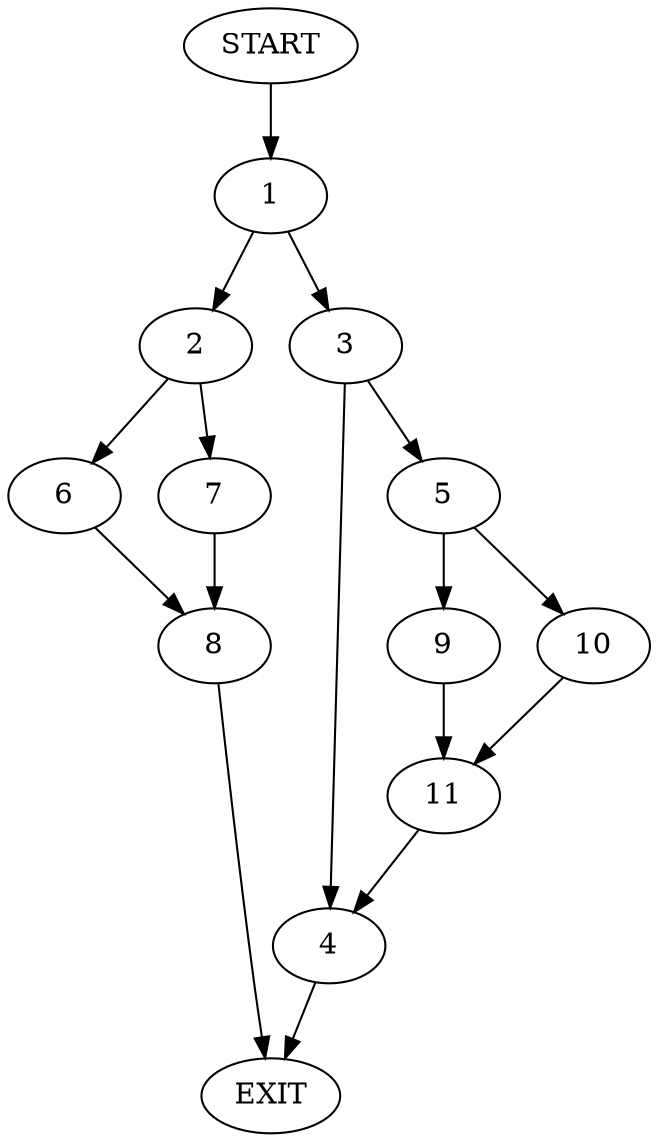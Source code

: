 digraph {
0 [label="START"]
12 [label="EXIT"]
0 -> 1
1 -> 2
1 -> 3
3 -> 4
3 -> 5
2 -> 6
2 -> 7
7 -> 8
6 -> 8
8 -> 12
5 -> 9
5 -> 10
4 -> 12
10 -> 11
9 -> 11
11 -> 4
}
